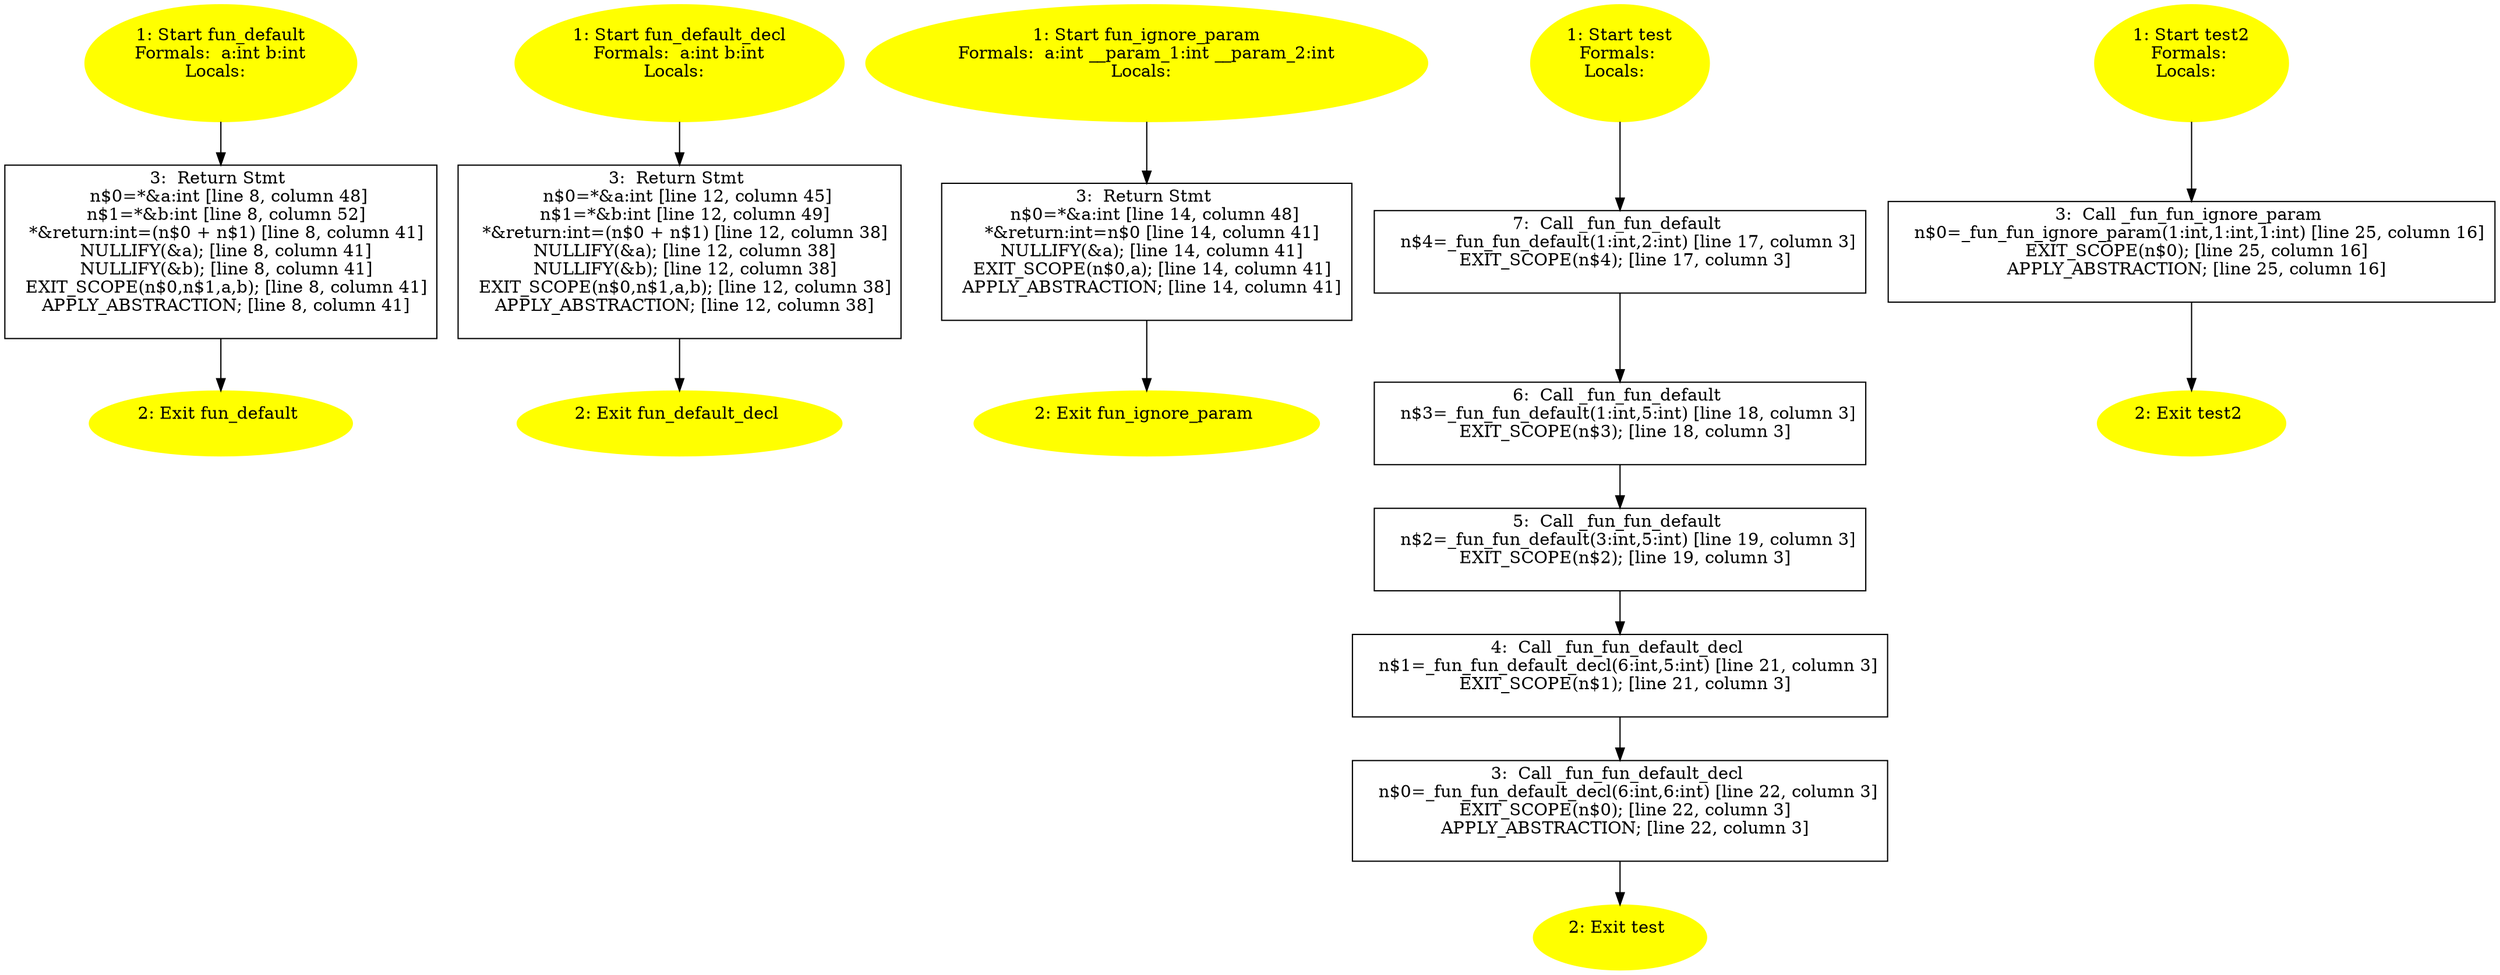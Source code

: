 /* @generated */
digraph cfg {
"fun_default#3756902107033500271.2ec7d2bd4212c5f505ea908a5f86109a_1" [label="1: Start fun_default\nFormals:  a:int b:int\nLocals:  \n  " color=yellow style=filled]
	

	 "fun_default#3756902107033500271.2ec7d2bd4212c5f505ea908a5f86109a_1" -> "fun_default#3756902107033500271.2ec7d2bd4212c5f505ea908a5f86109a_3" ;
"fun_default#3756902107033500271.2ec7d2bd4212c5f505ea908a5f86109a_2" [label="2: Exit fun_default \n  " color=yellow style=filled]
	

"fun_default#3756902107033500271.2ec7d2bd4212c5f505ea908a5f86109a_3" [label="3:  Return Stmt \n   n$0=*&a:int [line 8, column 48]\n  n$1=*&b:int [line 8, column 52]\n  *&return:int=(n$0 + n$1) [line 8, column 41]\n  NULLIFY(&a); [line 8, column 41]\n  NULLIFY(&b); [line 8, column 41]\n  EXIT_SCOPE(n$0,n$1,a,b); [line 8, column 41]\n  APPLY_ABSTRACTION; [line 8, column 41]\n " shape="box"]
	

	 "fun_default#3756902107033500271.2ec7d2bd4212c5f505ea908a5f86109a_3" -> "fun_default#3756902107033500271.2ec7d2bd4212c5f505ea908a5f86109a_2" ;
"fun_default_decl#2242811051034255145.cfa4c1bed9f6b81332cbfea2722a24d0_1" [label="1: Start fun_default_decl\nFormals:  a:int b:int\nLocals:  \n  " color=yellow style=filled]
	

	 "fun_default_decl#2242811051034255145.cfa4c1bed9f6b81332cbfea2722a24d0_1" -> "fun_default_decl#2242811051034255145.cfa4c1bed9f6b81332cbfea2722a24d0_3" ;
"fun_default_decl#2242811051034255145.cfa4c1bed9f6b81332cbfea2722a24d0_2" [label="2: Exit fun_default_decl \n  " color=yellow style=filled]
	

"fun_default_decl#2242811051034255145.cfa4c1bed9f6b81332cbfea2722a24d0_3" [label="3:  Return Stmt \n   n$0=*&a:int [line 12, column 45]\n  n$1=*&b:int [line 12, column 49]\n  *&return:int=(n$0 + n$1) [line 12, column 38]\n  NULLIFY(&a); [line 12, column 38]\n  NULLIFY(&b); [line 12, column 38]\n  EXIT_SCOPE(n$0,n$1,a,b); [line 12, column 38]\n  APPLY_ABSTRACTION; [line 12, column 38]\n " shape="box"]
	

	 "fun_default_decl#2242811051034255145.cfa4c1bed9f6b81332cbfea2722a24d0_3" -> "fun_default_decl#2242811051034255145.cfa4c1bed9f6b81332cbfea2722a24d0_2" ;
"fun_ignore_param#16945920541083530946.f4a6287781e779dff615587871d0273e_1" [label="1: Start fun_ignore_param\nFormals:  a:int __param_1:int __param_2:int\nLocals:  \n  " color=yellow style=filled]
	

	 "fun_ignore_param#16945920541083530946.f4a6287781e779dff615587871d0273e_1" -> "fun_ignore_param#16945920541083530946.f4a6287781e779dff615587871d0273e_3" ;
"fun_ignore_param#16945920541083530946.f4a6287781e779dff615587871d0273e_2" [label="2: Exit fun_ignore_param \n  " color=yellow style=filled]
	

"fun_ignore_param#16945920541083530946.f4a6287781e779dff615587871d0273e_3" [label="3:  Return Stmt \n   n$0=*&a:int [line 14, column 48]\n  *&return:int=n$0 [line 14, column 41]\n  NULLIFY(&a); [line 14, column 41]\n  EXIT_SCOPE(n$0,a); [line 14, column 41]\n  APPLY_ABSTRACTION; [line 14, column 41]\n " shape="box"]
	

	 "fun_ignore_param#16945920541083530946.f4a6287781e779dff615587871d0273e_3" -> "fun_ignore_param#16945920541083530946.f4a6287781e779dff615587871d0273e_2" ;
"test#18241244337164948030.afc14f193ad97442f67ac7183be789bc_1" [label="1: Start test\nFormals: \nLocals:  \n  " color=yellow style=filled]
	

	 "test#18241244337164948030.afc14f193ad97442f67ac7183be789bc_1" -> "test#18241244337164948030.afc14f193ad97442f67ac7183be789bc_7" ;
"test#18241244337164948030.afc14f193ad97442f67ac7183be789bc_2" [label="2: Exit test \n  " color=yellow style=filled]
	

"test#18241244337164948030.afc14f193ad97442f67ac7183be789bc_3" [label="3:  Call _fun_fun_default_decl \n   n$0=_fun_fun_default_decl(6:int,6:int) [line 22, column 3]\n  EXIT_SCOPE(n$0); [line 22, column 3]\n  APPLY_ABSTRACTION; [line 22, column 3]\n " shape="box"]
	

	 "test#18241244337164948030.afc14f193ad97442f67ac7183be789bc_3" -> "test#18241244337164948030.afc14f193ad97442f67ac7183be789bc_2" ;
"test#18241244337164948030.afc14f193ad97442f67ac7183be789bc_4" [label="4:  Call _fun_fun_default_decl \n   n$1=_fun_fun_default_decl(6:int,5:int) [line 21, column 3]\n  EXIT_SCOPE(n$1); [line 21, column 3]\n " shape="box"]
	

	 "test#18241244337164948030.afc14f193ad97442f67ac7183be789bc_4" -> "test#18241244337164948030.afc14f193ad97442f67ac7183be789bc_3" ;
"test#18241244337164948030.afc14f193ad97442f67ac7183be789bc_5" [label="5:  Call _fun_fun_default \n   n$2=_fun_fun_default(3:int,5:int) [line 19, column 3]\n  EXIT_SCOPE(n$2); [line 19, column 3]\n " shape="box"]
	

	 "test#18241244337164948030.afc14f193ad97442f67ac7183be789bc_5" -> "test#18241244337164948030.afc14f193ad97442f67ac7183be789bc_4" ;
"test#18241244337164948030.afc14f193ad97442f67ac7183be789bc_6" [label="6:  Call _fun_fun_default \n   n$3=_fun_fun_default(1:int,5:int) [line 18, column 3]\n  EXIT_SCOPE(n$3); [line 18, column 3]\n " shape="box"]
	

	 "test#18241244337164948030.afc14f193ad97442f67ac7183be789bc_6" -> "test#18241244337164948030.afc14f193ad97442f67ac7183be789bc_5" ;
"test#18241244337164948030.afc14f193ad97442f67ac7183be789bc_7" [label="7:  Call _fun_fun_default \n   n$4=_fun_fun_default(1:int,2:int) [line 17, column 3]\n  EXIT_SCOPE(n$4); [line 17, column 3]\n " shape="box"]
	

	 "test#18241244337164948030.afc14f193ad97442f67ac7183be789bc_7" -> "test#18241244337164948030.afc14f193ad97442f67ac7183be789bc_6" ;
"test2#3587805488049044947.69e45cfdc4e36a6f741ce3985858724b_1" [label="1: Start test2\nFormals: \nLocals:  \n  " color=yellow style=filled]
	

	 "test2#3587805488049044947.69e45cfdc4e36a6f741ce3985858724b_1" -> "test2#3587805488049044947.69e45cfdc4e36a6f741ce3985858724b_3" ;
"test2#3587805488049044947.69e45cfdc4e36a6f741ce3985858724b_2" [label="2: Exit test2 \n  " color=yellow style=filled]
	

"test2#3587805488049044947.69e45cfdc4e36a6f741ce3985858724b_3" [label="3:  Call _fun_fun_ignore_param \n   n$0=_fun_fun_ignore_param(1:int,1:int,1:int) [line 25, column 16]\n  EXIT_SCOPE(n$0); [line 25, column 16]\n  APPLY_ABSTRACTION; [line 25, column 16]\n " shape="box"]
	

	 "test2#3587805488049044947.69e45cfdc4e36a6f741ce3985858724b_3" -> "test2#3587805488049044947.69e45cfdc4e36a6f741ce3985858724b_2" ;
}
